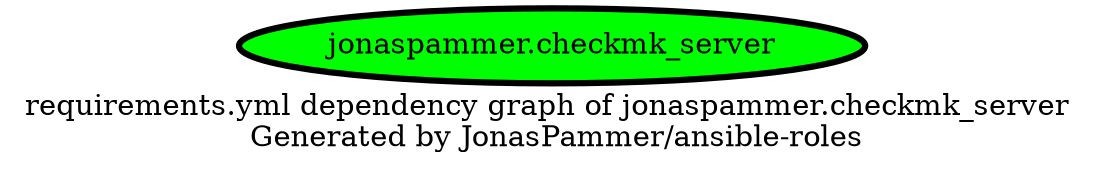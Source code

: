 digraph hierarchy {
  label = "requirements.yml dependency graph of jonaspammer.checkmk_server \n Generated by JonasPammer/ansible-roles" ;
  overlap=false

  {
    "jonaspammer.checkmk_server" [fillcolor=green style=filled penwidth=3]
  }


}